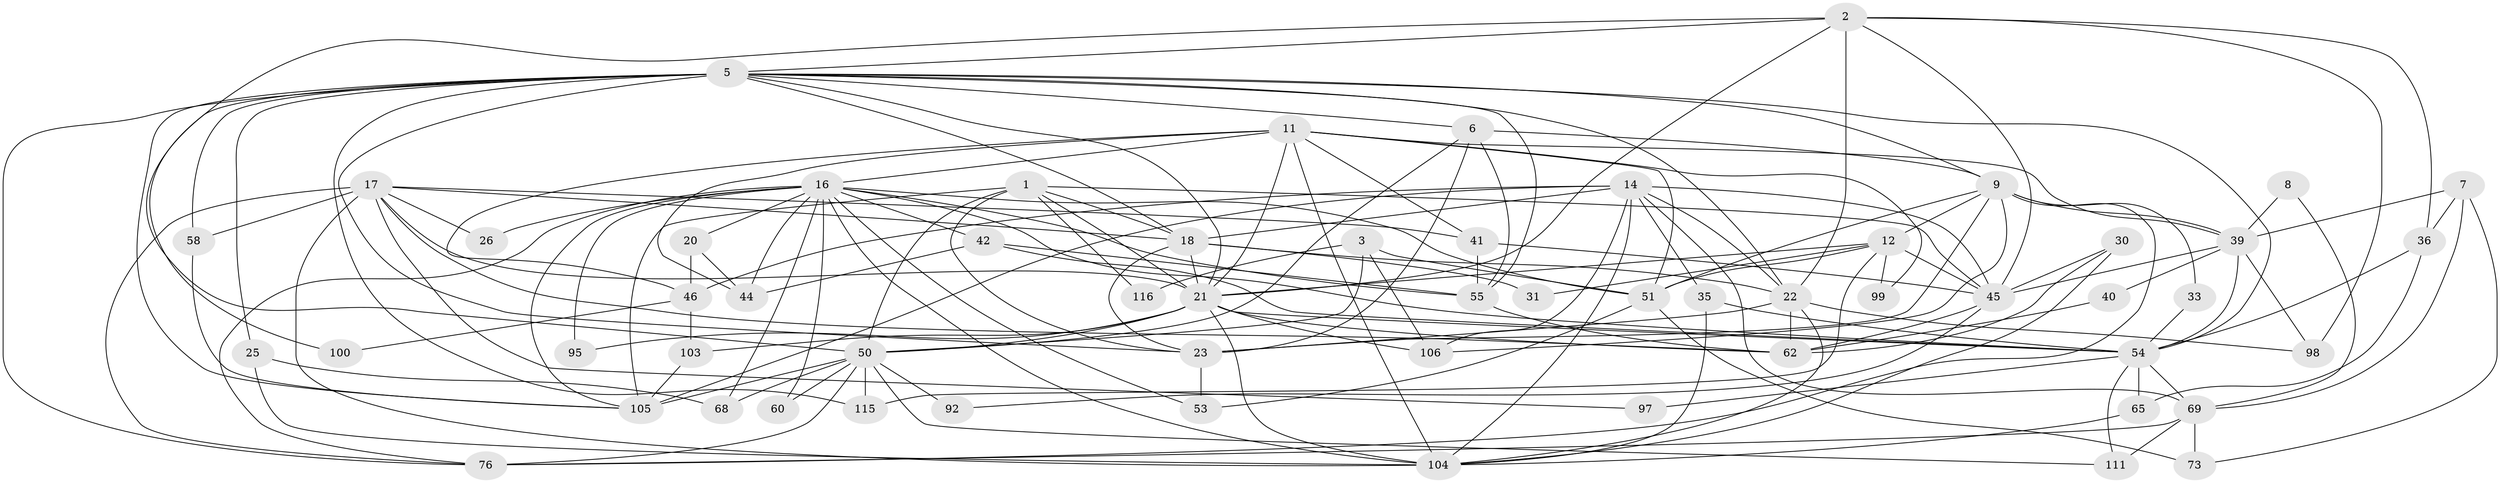 // original degree distribution, {3: 0.27350427350427353, 4: 0.2905982905982906, 6: 0.15384615384615385, 2: 0.1111111111111111, 5: 0.1623931623931624, 7: 0.008547008547008548}
// Generated by graph-tools (version 1.1) at 2025/15/03/09/25 04:15:18]
// undirected, 58 vertices, 158 edges
graph export_dot {
graph [start="1"]
  node [color=gray90,style=filled];
  1 [super="+13+67"];
  2 [super="+4"];
  3;
  5 [super="+29+78+10"];
  6;
  7 [super="+85"];
  8;
  9 [super="+52+59"];
  11 [super="+32"];
  12 [super="+43"];
  14 [super="+101+57+24"];
  16 [super="+37+19"];
  17 [super="+27"];
  18 [super="+48+102"];
  20;
  21 [super="+74+49+108+28"];
  22 [super="+38+70"];
  23 [super="+34+112"];
  25;
  26;
  30;
  31;
  33;
  35;
  36;
  39 [super="+47"];
  40;
  41;
  42 [super="+90"];
  44 [super="+81"];
  45 [super="+94"];
  46 [super="+84+86"];
  50 [super="+56+117+71"];
  51 [super="+79"];
  53;
  54 [super="+64+63"];
  55 [super="+107"];
  58;
  60;
  62 [super="+82"];
  65;
  68;
  69 [super="+109"];
  73;
  76;
  92;
  95;
  97;
  98;
  99;
  100;
  103;
  104 [super="+110"];
  105 [super="+113"];
  106;
  111;
  115;
  116;
  1 -- 45;
  1 -- 50;
  1 -- 18;
  1 -- 116 [weight=2];
  1 -- 21;
  1 -- 105;
  1 -- 23;
  2 -- 36;
  2 -- 45;
  2 -- 98;
  2 -- 50;
  2 -- 5;
  2 -- 21;
  2 -- 22;
  3 -- 106;
  3 -- 116;
  3 -- 51;
  3 -- 50;
  5 -- 115;
  5 -- 100 [weight=2];
  5 -- 6;
  5 -- 9;
  5 -- 105;
  5 -- 76;
  5 -- 54;
  5 -- 25;
  5 -- 58;
  5 -- 23;
  5 -- 18;
  5 -- 21;
  5 -- 22;
  5 -- 55;
  6 -- 55 [weight=2];
  6 -- 9;
  6 -- 23;
  6 -- 50;
  7 -- 73;
  7 -- 36;
  7 -- 69;
  7 -- 39;
  8 -- 69;
  8 -- 39;
  9 -- 76;
  9 -- 33;
  9 -- 51;
  9 -- 23;
  9 -- 106;
  9 -- 12 [weight=2];
  9 -- 39 [weight=2];
  11 -- 51;
  11 -- 99;
  11 -- 104;
  11 -- 41;
  11 -- 44;
  11 -- 46;
  11 -- 21;
  11 -- 39;
  11 -- 16;
  12 -- 115;
  12 -- 99;
  12 -- 51;
  12 -- 21;
  12 -- 45;
  12 -- 31;
  14 -- 106;
  14 -- 18;
  14 -- 69;
  14 -- 35;
  14 -- 105 [weight=2];
  14 -- 45;
  14 -- 104;
  14 -- 22;
  14 -- 46;
  16 -- 95;
  16 -- 104;
  16 -- 20;
  16 -- 42 [weight=2];
  16 -- 105;
  16 -- 26 [weight=2];
  16 -- 76;
  16 -- 68;
  16 -- 51;
  16 -- 53;
  16 -- 54;
  16 -- 55;
  16 -- 60;
  16 -- 44;
  17 -- 58;
  17 -- 62 [weight=2];
  17 -- 97;
  17 -- 104;
  17 -- 41;
  17 -- 76;
  17 -- 18;
  17 -- 21;
  17 -- 26;
  18 -- 23;
  18 -- 22;
  18 -- 31;
  18 -- 21;
  20 -- 46;
  20 -- 44;
  21 -- 95;
  21 -- 50;
  21 -- 104;
  21 -- 54;
  21 -- 106;
  21 -- 103;
  21 -- 62;
  22 -- 98;
  22 -- 23 [weight=2];
  22 -- 62;
  22 -- 104;
  23 -- 53;
  25 -- 68;
  25 -- 104;
  30 -- 45;
  30 -- 62;
  30 -- 104;
  33 -- 54 [weight=2];
  35 -- 54;
  35 -- 104;
  36 -- 65;
  36 -- 54;
  39 -- 98;
  39 -- 40;
  39 -- 45;
  39 -- 54 [weight=2];
  40 -- 62;
  41 -- 55;
  41 -- 45;
  42 -- 54 [weight=2];
  42 -- 44 [weight=2];
  42 -- 55;
  45 -- 92;
  45 -- 62;
  46 -- 103;
  46 -- 100;
  50 -- 115;
  50 -- 68;
  50 -- 105;
  50 -- 60;
  50 -- 92;
  50 -- 76;
  50 -- 111;
  51 -- 73;
  51 -- 53;
  54 -- 97;
  54 -- 111;
  54 -- 69;
  54 -- 65;
  55 -- 62;
  58 -- 105;
  65 -- 104;
  69 -- 76;
  69 -- 111 [weight=2];
  69 -- 73;
  103 -- 105;
}
